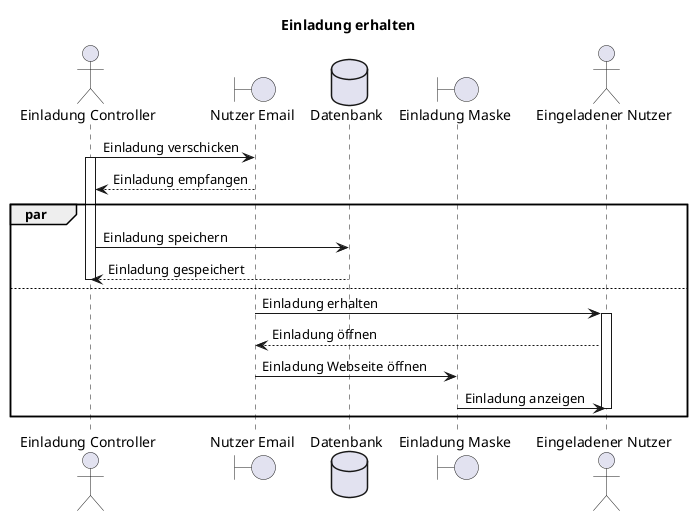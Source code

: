 @startuml F007_einladungErhalten_seq
title "Einladung erhalten"

actor "Einladung Controller" as controller
boundary "Nutzer Email" as userMail
database "Datenbank" as db
boundary "Einladung Maske" as inviteMask
actor "Eingeladener Nutzer" as user

controller -> userMail: Einladung verschicken
activate controller
controller <-- userMail: Einladung empfangen
par
controller -> db: Einladung speichern
controller <-- db: Einladung gespeichert
deactivate controller
else
userMail -> user: Einladung erhalten
activate user
userMail <-- user: Einladung öffnen
userMail -> inviteMask: Einladung Webseite öffnen
user <- inviteMask: Einladung anzeigen
deactivate user
end
@enduml
